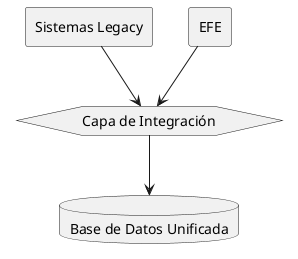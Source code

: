 @startuml
skinparam monochrome true
rectangle "Sistemas Legacy" as A
rectangle "EFE" as B
hexagon "Capa de Integración" as C
database "Base de Datos Unificada" as D

A --> C
B --> C
C --> D
@enduml